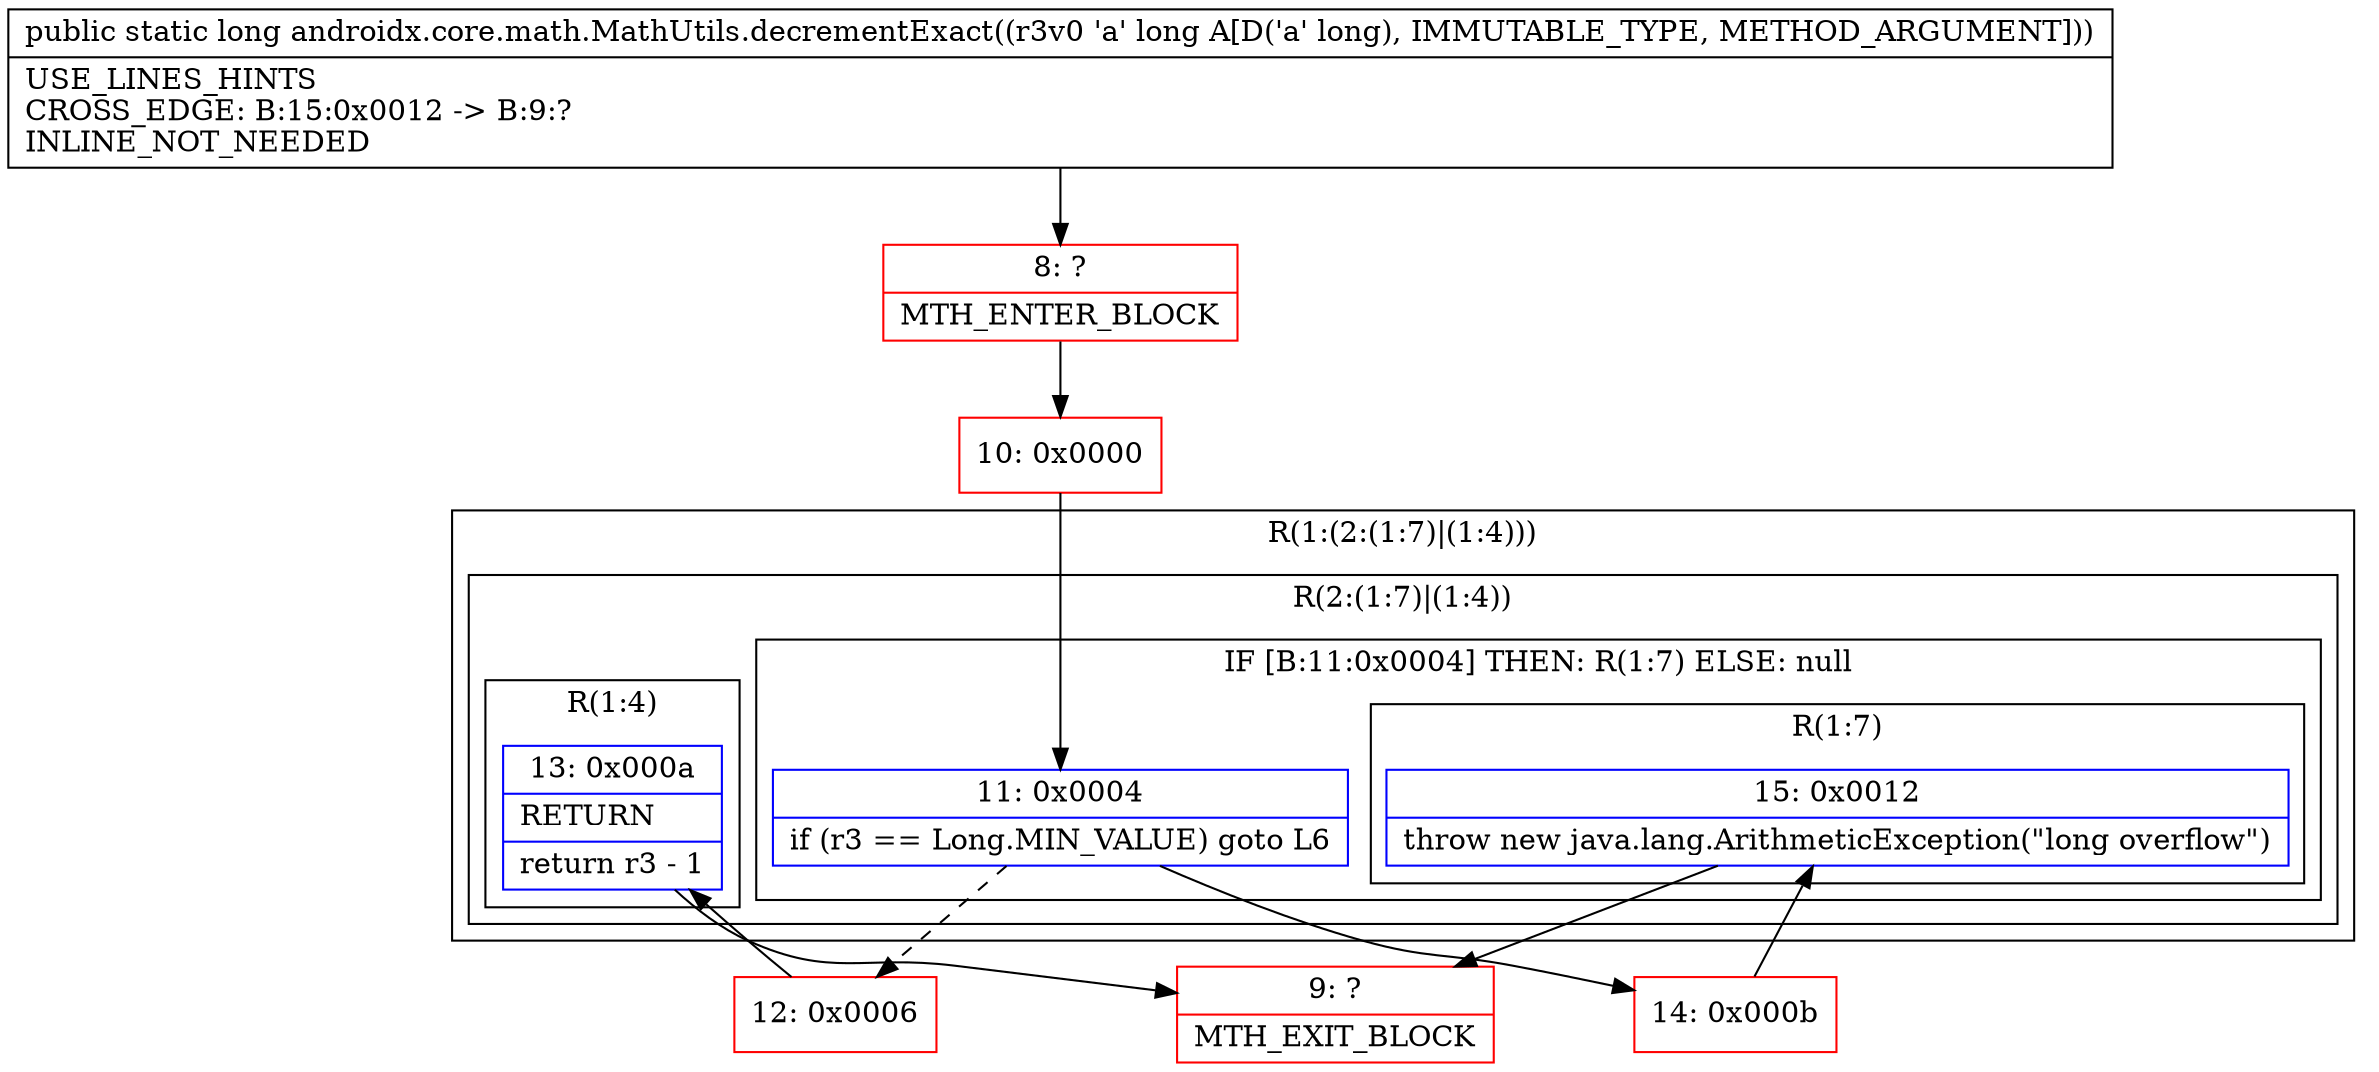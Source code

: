 digraph "CFG forandroidx.core.math.MathUtils.decrementExact(J)J" {
subgraph cluster_Region_487862978 {
label = "R(1:(2:(1:7)|(1:4)))";
node [shape=record,color=blue];
subgraph cluster_Region_1033968955 {
label = "R(2:(1:7)|(1:4))";
node [shape=record,color=blue];
subgraph cluster_IfRegion_263850620 {
label = "IF [B:11:0x0004] THEN: R(1:7) ELSE: null";
node [shape=record,color=blue];
Node_11 [shape=record,label="{11\:\ 0x0004|if (r3 == Long.MIN_VALUE) goto L6\l}"];
subgraph cluster_Region_1968049412 {
label = "R(1:7)";
node [shape=record,color=blue];
Node_15 [shape=record,label="{15\:\ 0x0012|throw new java.lang.ArithmeticException(\"long overflow\")\l}"];
}
}
subgraph cluster_Region_1240507213 {
label = "R(1:4)";
node [shape=record,color=blue];
Node_13 [shape=record,label="{13\:\ 0x000a|RETURN\l|return r3 \- 1\l}"];
}
}
}
Node_8 [shape=record,color=red,label="{8\:\ ?|MTH_ENTER_BLOCK\l}"];
Node_10 [shape=record,color=red,label="{10\:\ 0x0000}"];
Node_12 [shape=record,color=red,label="{12\:\ 0x0006}"];
Node_9 [shape=record,color=red,label="{9\:\ ?|MTH_EXIT_BLOCK\l}"];
Node_14 [shape=record,color=red,label="{14\:\ 0x000b}"];
MethodNode[shape=record,label="{public static long androidx.core.math.MathUtils.decrementExact((r3v0 'a' long A[D('a' long), IMMUTABLE_TYPE, METHOD_ARGUMENT]))  | USE_LINES_HINTS\lCROSS_EDGE: B:15:0x0012 \-\> B:9:?\lINLINE_NOT_NEEDED\l}"];
MethodNode -> Node_8;Node_11 -> Node_12[style=dashed];
Node_11 -> Node_14;
Node_15 -> Node_9;
Node_13 -> Node_9;
Node_8 -> Node_10;
Node_10 -> Node_11;
Node_12 -> Node_13;
Node_14 -> Node_15;
}

